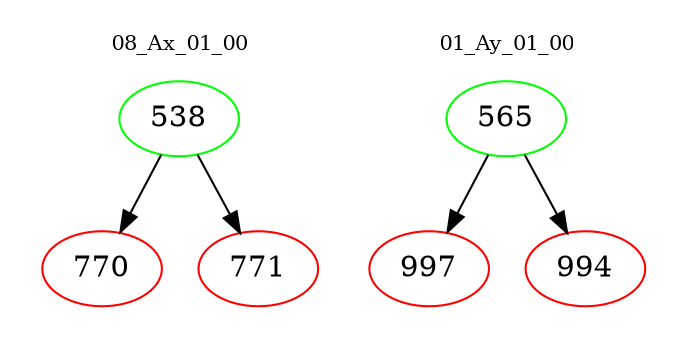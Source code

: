 digraph{
subgraph cluster_0 {
color = white
label = "08_Ax_01_00";
fontsize=10;
T0_538 [label="538", color="green"]
T0_538 -> T0_770 [color="black"]
T0_770 [label="770", color="red"]
T0_538 -> T0_771 [color="black"]
T0_771 [label="771", color="red"]
}
subgraph cluster_1 {
color = white
label = "01_Ay_01_00";
fontsize=10;
T1_565 [label="565", color="green"]
T1_565 -> T1_997 [color="black"]
T1_997 [label="997", color="red"]
T1_565 -> T1_994 [color="black"]
T1_994 [label="994", color="red"]
}
}
